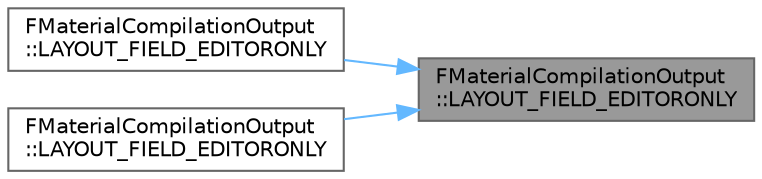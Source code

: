 digraph "FMaterialCompilationOutput::LAYOUT_FIELD_EDITORONLY"
{
 // INTERACTIVE_SVG=YES
 // LATEX_PDF_SIZE
  bgcolor="transparent";
  edge [fontname=Helvetica,fontsize=10,labelfontname=Helvetica,labelfontsize=10];
  node [fontname=Helvetica,fontsize=10,shape=box,height=0.2,width=0.4];
  rankdir="RL";
  Node1 [id="Node000001",label="FMaterialCompilationOutput\l::LAYOUT_FIELD_EDITORONLY",height=0.2,width=0.4,color="gray40", fillcolor="grey60", style="filled", fontcolor="black",tooltip="Number of times SampleTexture is called, excludes custom nodes."];
  Node1 -> Node2 [id="edge1_Node000001_Node000002",dir="back",color="steelblue1",style="solid",tooltip=" "];
  Node2 [id="Node000002",label="FMaterialCompilationOutput\l::LAYOUT_FIELD_EDITORONLY",height=0.2,width=0.4,color="grey40", fillcolor="white", style="filled",URL="$d1/d34/classFMaterialCompilationOutput.html#a4bd56e541b6d5edbf44b10476dac5d4c",tooltip="Number of used custom vertex interpolation scalars."];
  Node1 -> Node3 [id="edge2_Node000001_Node000003",dir="back",color="steelblue1",style="solid",tooltip=" "];
  Node3 [id="Node000003",label="FMaterialCompilationOutput\l::LAYOUT_FIELD_EDITORONLY",height=0.2,width=0.4,color="grey40", fillcolor="white", style="filled",URL="$d1/d34/classFMaterialCompilationOutput.html#ade2edebc138f38fe3faf29cadc5e1ca0",tooltip="Number of used custom UV scalars."];
}
